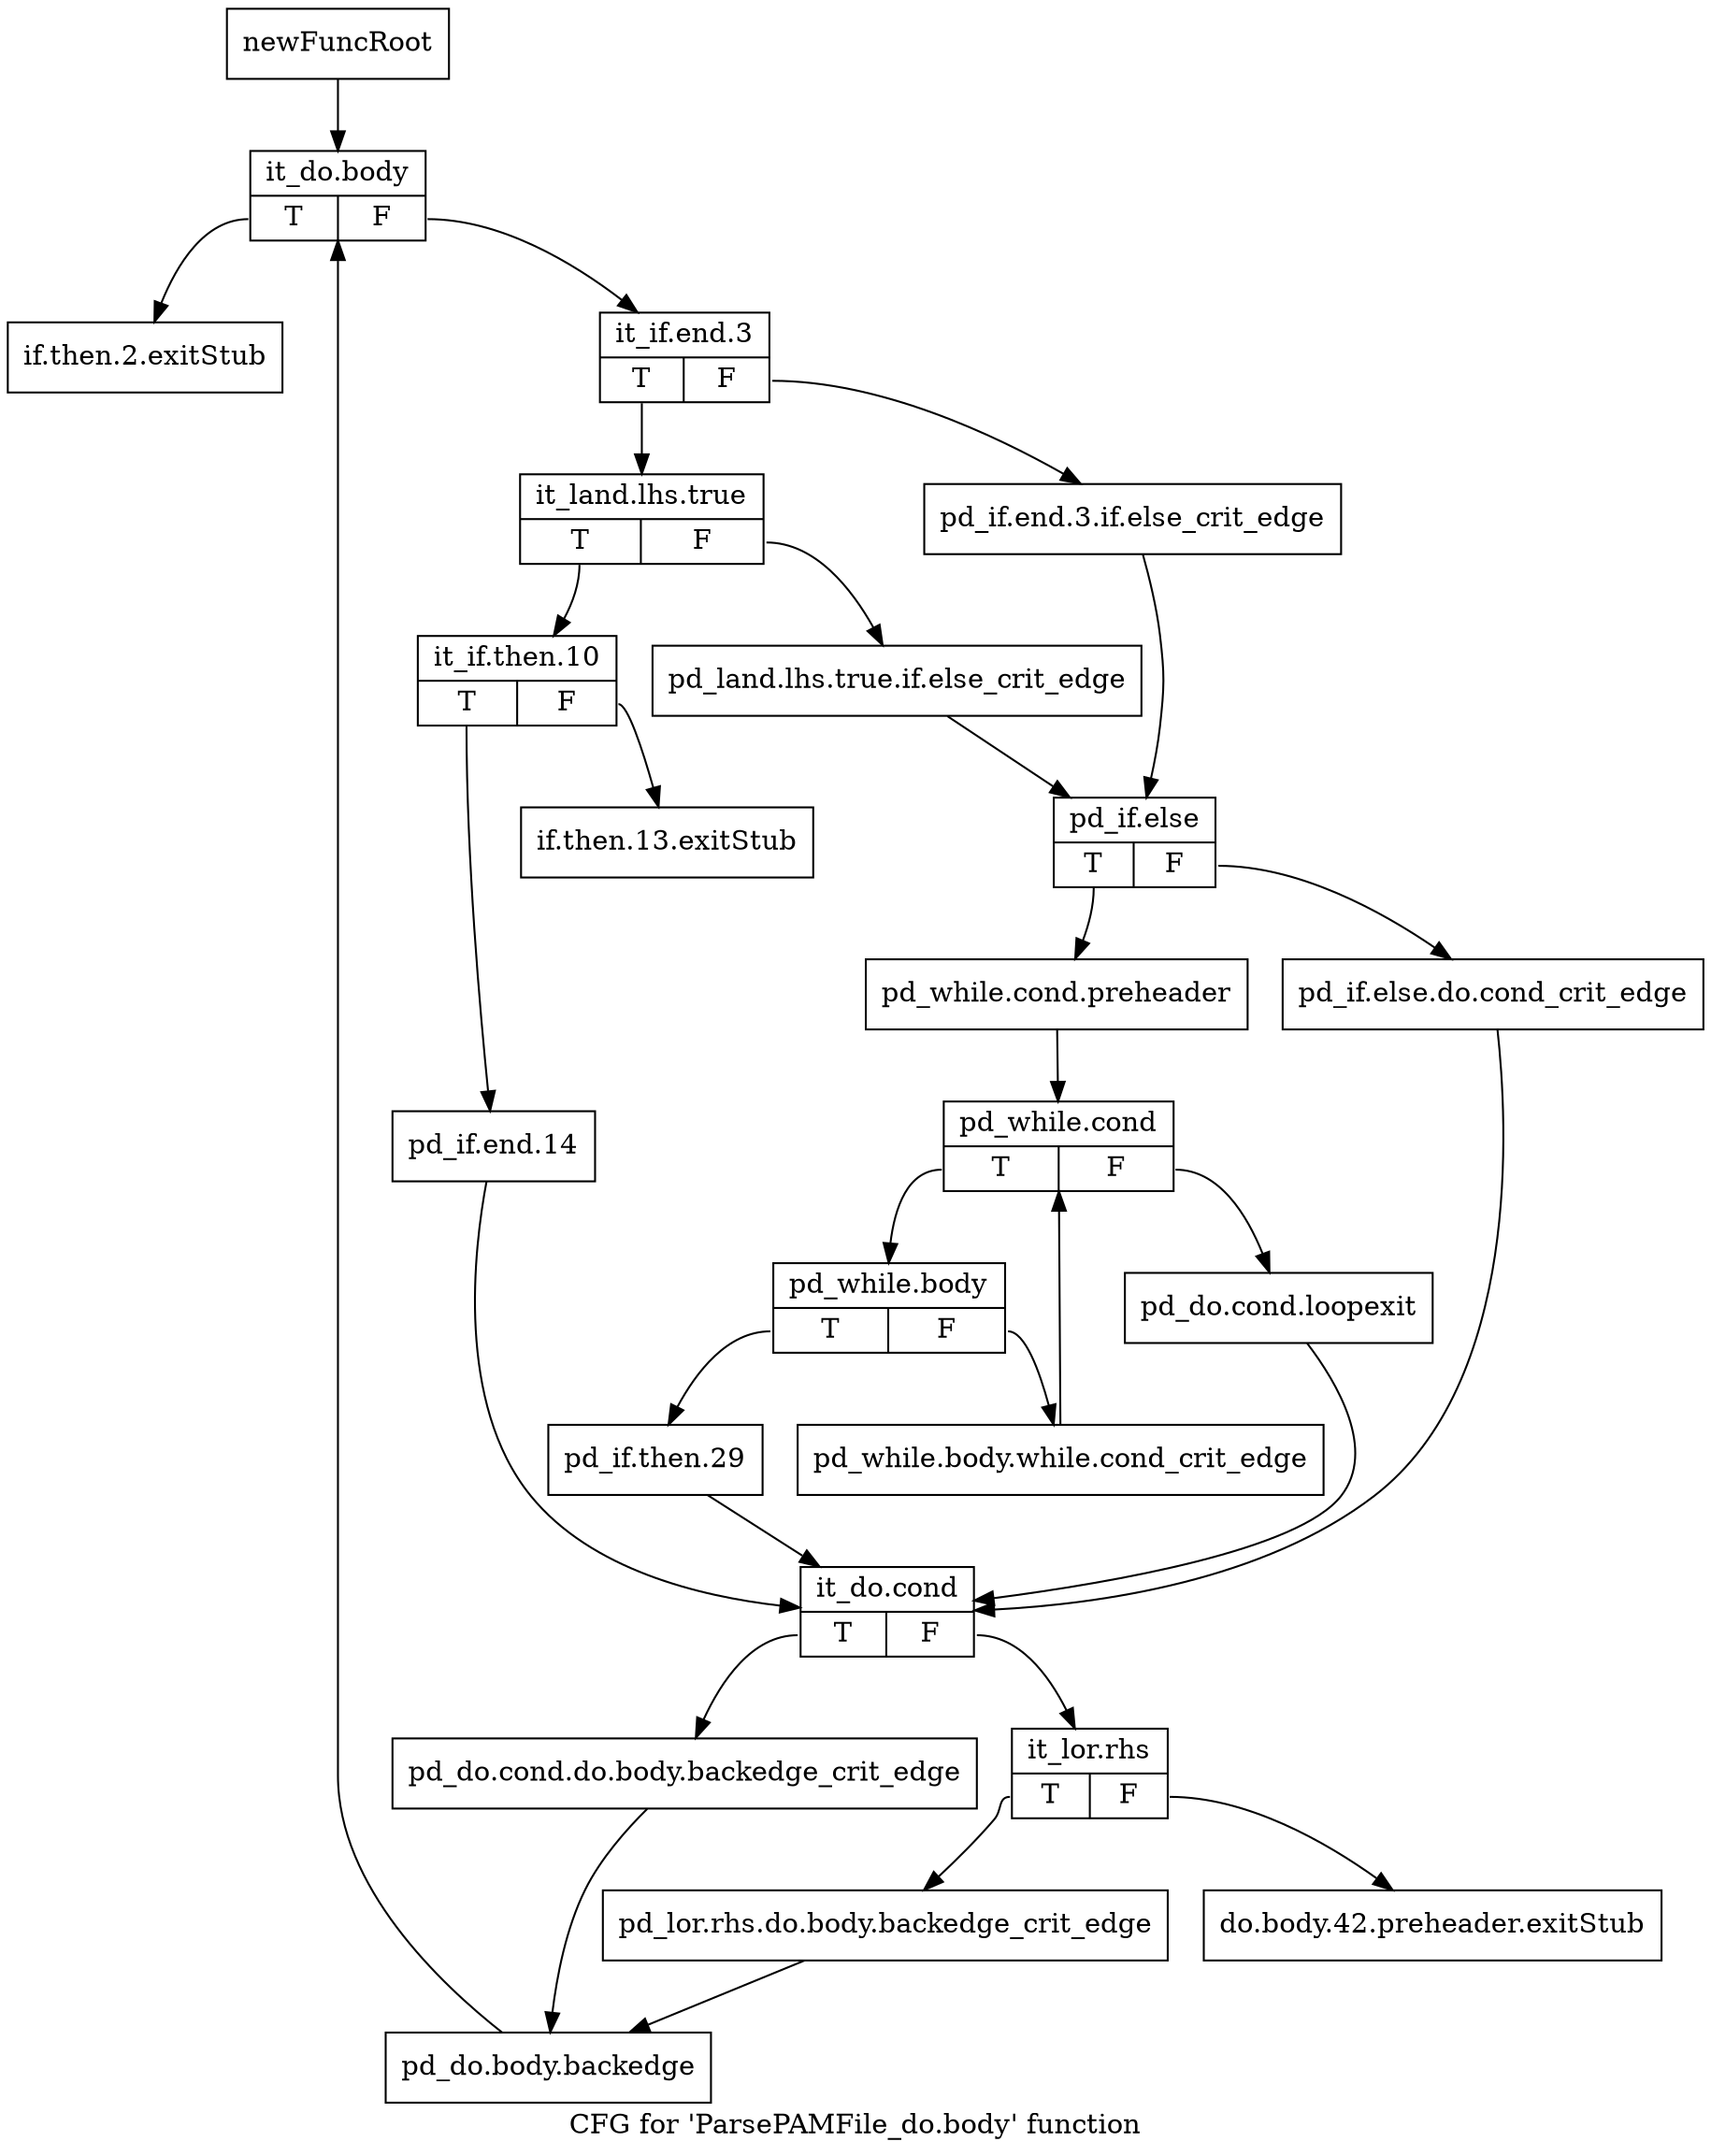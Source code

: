 digraph "CFG for 'ParsePAMFile_do.body' function" {
	label="CFG for 'ParsePAMFile_do.body' function";

	Node0x3306160 [shape=record,label="{newFuncRoot}"];
	Node0x3306160 -> Node0x33062a0;
	Node0x33061b0 [shape=record,label="{if.then.2.exitStub}"];
	Node0x3306200 [shape=record,label="{if.then.13.exitStub}"];
	Node0x3306250 [shape=record,label="{do.body.42.preheader.exitStub}"];
	Node0x33062a0 [shape=record,label="{it_do.body|{<s0>T|<s1>F}}"];
	Node0x33062a0:s0 -> Node0x33061b0;
	Node0x33062a0:s1 -> Node0x33062f0;
	Node0x33062f0 [shape=record,label="{it_if.end.3|{<s0>T|<s1>F}}"];
	Node0x33062f0:s0 -> Node0x3306390;
	Node0x33062f0:s1 -> Node0x3306340;
	Node0x3306340 [shape=record,label="{pd_if.end.3.if.else_crit_edge}"];
	Node0x3306340 -> Node0x3306430;
	Node0x3306390 [shape=record,label="{it_land.lhs.true|{<s0>T|<s1>F}}"];
	Node0x3306390:s0 -> Node0x33066b0;
	Node0x3306390:s1 -> Node0x33063e0;
	Node0x33063e0 [shape=record,label="{pd_land.lhs.true.if.else_crit_edge}"];
	Node0x33063e0 -> Node0x3306430;
	Node0x3306430 [shape=record,label="{pd_if.else|{<s0>T|<s1>F}}"];
	Node0x3306430:s0 -> Node0x33064d0;
	Node0x3306430:s1 -> Node0x3306480;
	Node0x3306480 [shape=record,label="{pd_if.else.do.cond_crit_edge}"];
	Node0x3306480 -> Node0x3306750;
	Node0x33064d0 [shape=record,label="{pd_while.cond.preheader}"];
	Node0x33064d0 -> Node0x3306520;
	Node0x3306520 [shape=record,label="{pd_while.cond|{<s0>T|<s1>F}}"];
	Node0x3306520:s0 -> Node0x33065c0;
	Node0x3306520:s1 -> Node0x3306570;
	Node0x3306570 [shape=record,label="{pd_do.cond.loopexit}"];
	Node0x3306570 -> Node0x3306750;
	Node0x33065c0 [shape=record,label="{pd_while.body|{<s0>T|<s1>F}}"];
	Node0x33065c0:s0 -> Node0x3306660;
	Node0x33065c0:s1 -> Node0x3306610;
	Node0x3306610 [shape=record,label="{pd_while.body.while.cond_crit_edge}"];
	Node0x3306610 -> Node0x3306520;
	Node0x3306660 [shape=record,label="{pd_if.then.29}"];
	Node0x3306660 -> Node0x3306750;
	Node0x33066b0 [shape=record,label="{it_if.then.10|{<s0>T|<s1>F}}"];
	Node0x33066b0:s0 -> Node0x3306700;
	Node0x33066b0:s1 -> Node0x3306200;
	Node0x3306700 [shape=record,label="{pd_if.end.14}"];
	Node0x3306700 -> Node0x3306750;
	Node0x3306750 [shape=record,label="{it_do.cond|{<s0>T|<s1>F}}"];
	Node0x3306750:s0 -> Node0x3306840;
	Node0x3306750:s1 -> Node0x33067a0;
	Node0x33067a0 [shape=record,label="{it_lor.rhs|{<s0>T|<s1>F}}"];
	Node0x33067a0:s0 -> Node0x33067f0;
	Node0x33067a0:s1 -> Node0x3306250;
	Node0x33067f0 [shape=record,label="{pd_lor.rhs.do.body.backedge_crit_edge}"];
	Node0x33067f0 -> Node0x3306890;
	Node0x3306840 [shape=record,label="{pd_do.cond.do.body.backedge_crit_edge}"];
	Node0x3306840 -> Node0x3306890;
	Node0x3306890 [shape=record,label="{pd_do.body.backedge}"];
	Node0x3306890 -> Node0x33062a0;
}
